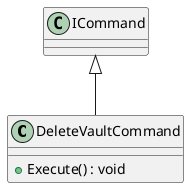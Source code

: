 @startuml
class DeleteVaultCommand {
    + Execute() : void
}
ICommand <|-- DeleteVaultCommand
@enduml
